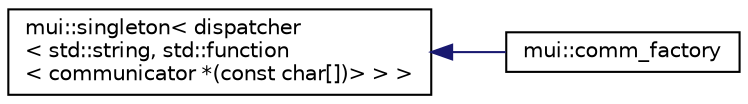 digraph "Graphical Class Hierarchy"
{
 // LATEX_PDF_SIZE
  edge [fontname="Helvetica",fontsize="10",labelfontname="Helvetica",labelfontsize="10"];
  node [fontname="Helvetica",fontsize="10",shape=record];
  rankdir="LR";
  Node0 [label="mui::singleton\< dispatcher\l\< std::string, std::function\l\< communicator *(const char[])\> \> \>",height=0.2,width=0.4,color="black", fillcolor="white", style="filled",URL="$classmui_1_1singleton.html",tooltip=" "];
  Node0 -> Node1 [dir="back",color="midnightblue",fontsize="10",style="solid",fontname="Helvetica"];
  Node1 [label="mui::comm_factory",height=0.2,width=0.4,color="black", fillcolor="white", style="filled",URL="$structmui_1_1comm__factory.html",tooltip=" "];
}
